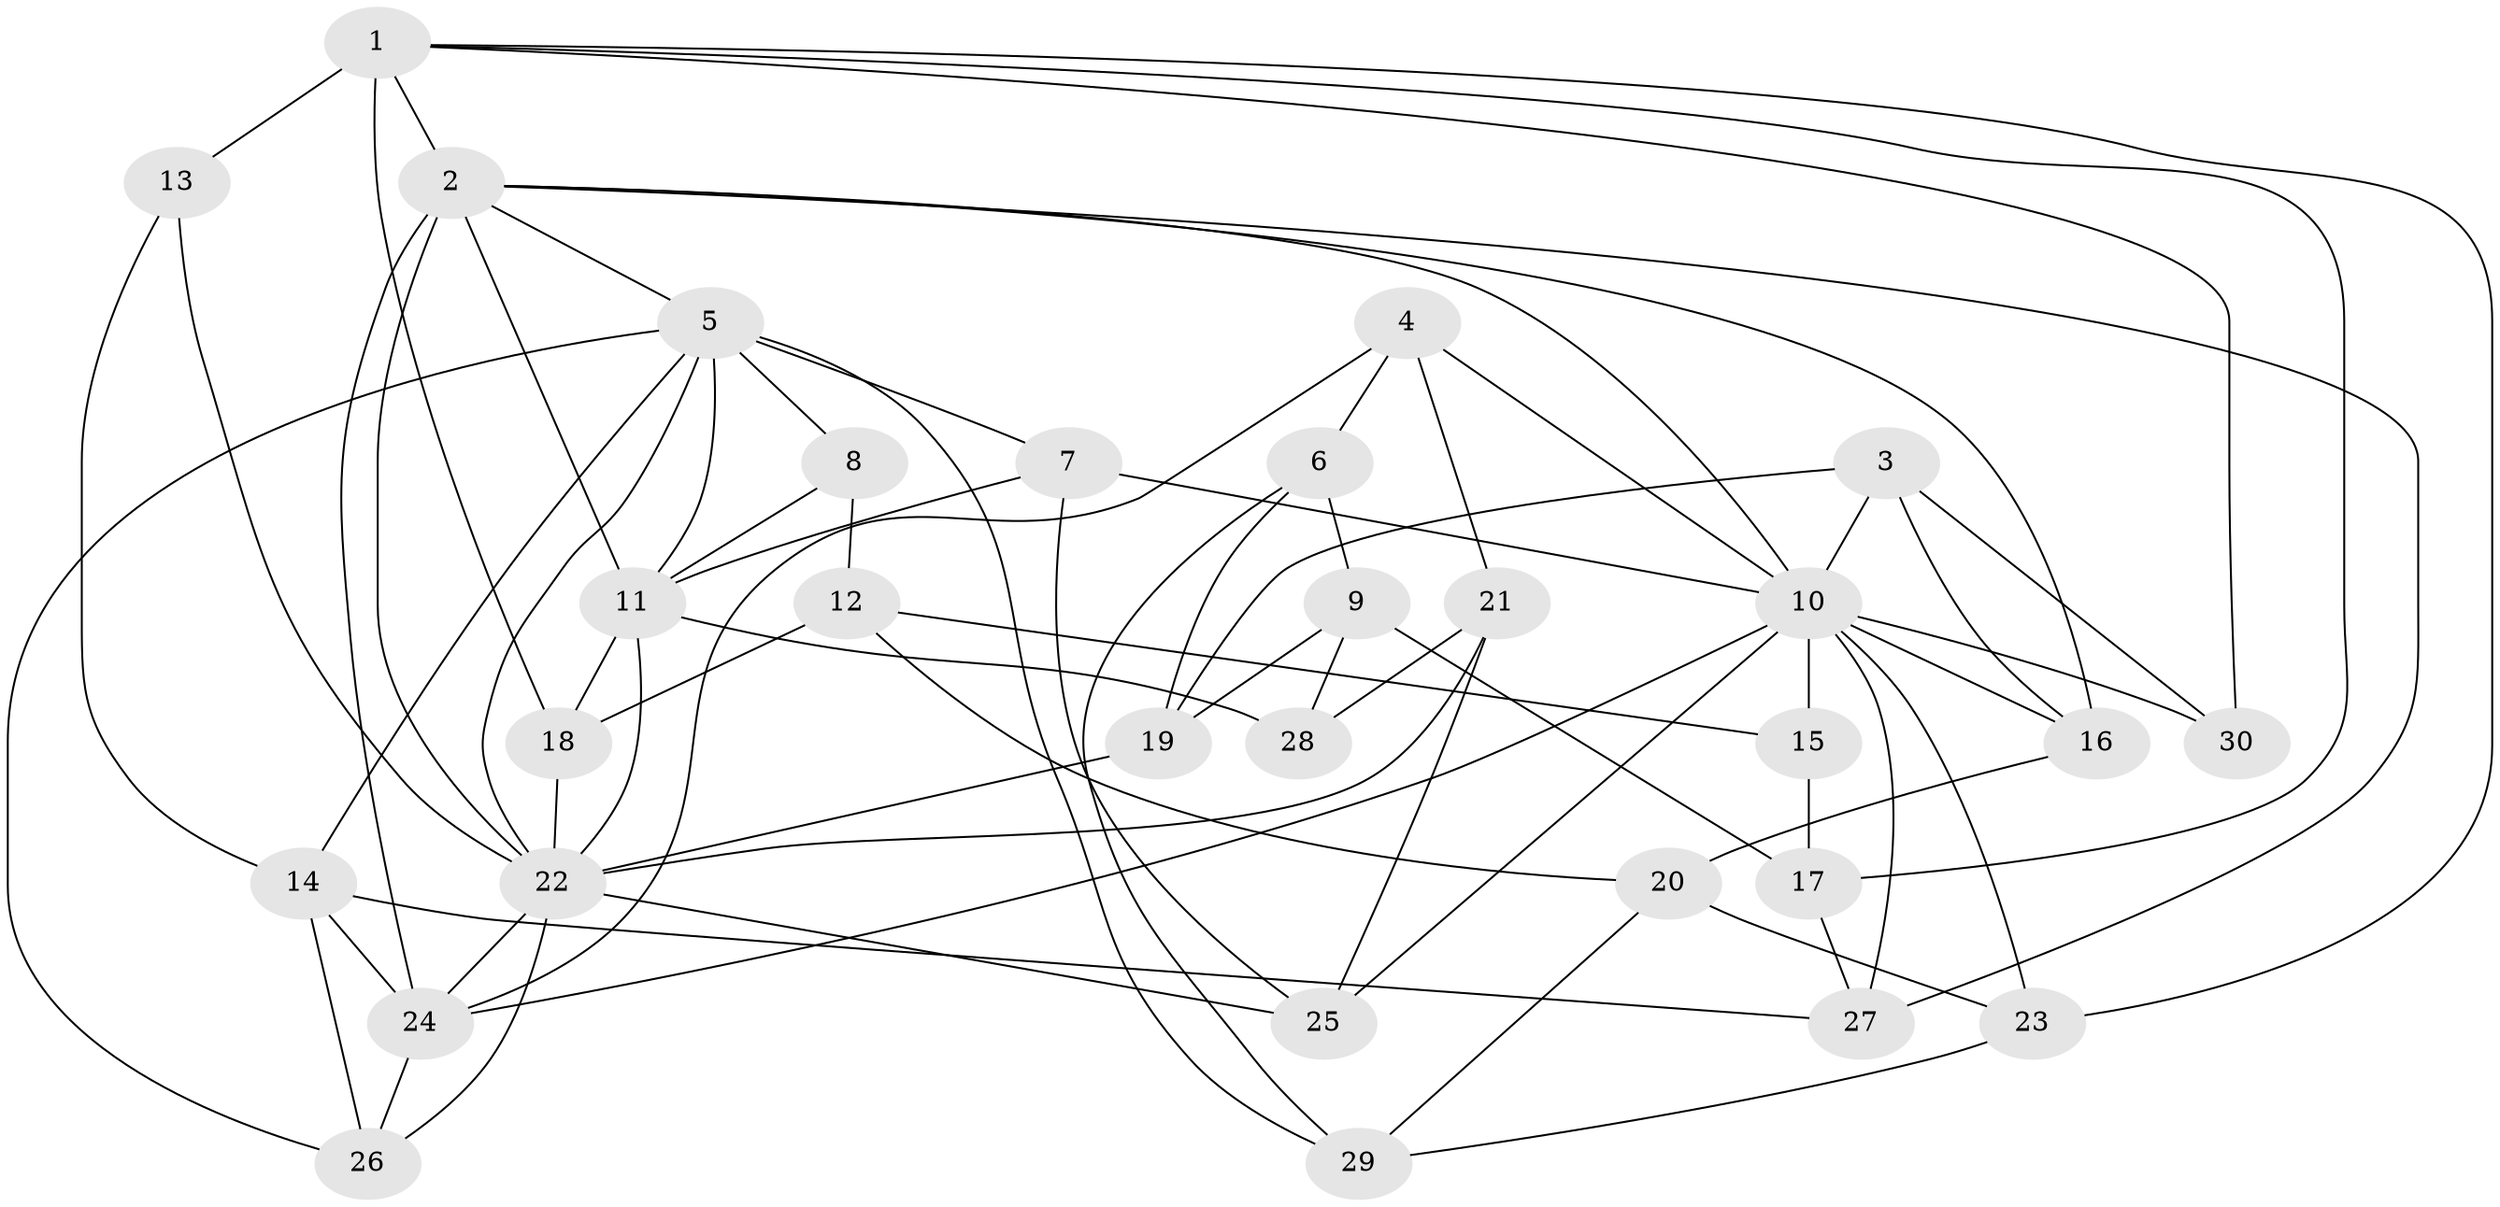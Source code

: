 // original degree distribution, {4: 1.0}
// Generated by graph-tools (version 1.1) at 2025/37/03/09/25 02:37:51]
// undirected, 30 vertices, 72 edges
graph export_dot {
graph [start="1"]
  node [color=gray90,style=filled];
  1;
  2;
  3;
  4;
  5;
  6;
  7;
  8;
  9;
  10;
  11;
  12;
  13;
  14;
  15;
  16;
  17;
  18;
  19;
  20;
  21;
  22;
  23;
  24;
  25;
  26;
  27;
  28;
  29;
  30;
  1 -- 2 [weight=1.0];
  1 -- 13 [weight=2.0];
  1 -- 17 [weight=1.0];
  1 -- 18 [weight=3.0];
  1 -- 23 [weight=1.0];
  1 -- 30 [weight=2.0];
  2 -- 5 [weight=1.0];
  2 -- 10 [weight=1.0];
  2 -- 11 [weight=3.0];
  2 -- 16 [weight=1.0];
  2 -- 22 [weight=1.0];
  2 -- 24 [weight=1.0];
  2 -- 27 [weight=1.0];
  3 -- 10 [weight=1.0];
  3 -- 16 [weight=1.0];
  3 -- 19 [weight=1.0];
  3 -- 30 [weight=1.0];
  4 -- 6 [weight=1.0];
  4 -- 10 [weight=1.0];
  4 -- 21 [weight=1.0];
  4 -- 24 [weight=1.0];
  5 -- 7 [weight=1.0];
  5 -- 8 [weight=2.0];
  5 -- 11 [weight=1.0];
  5 -- 14 [weight=2.0];
  5 -- 22 [weight=1.0];
  5 -- 26 [weight=1.0];
  5 -- 29 [weight=1.0];
  6 -- 9 [weight=1.0];
  6 -- 19 [weight=1.0];
  6 -- 29 [weight=1.0];
  7 -- 10 [weight=1.0];
  7 -- 11 [weight=1.0];
  7 -- 25 [weight=1.0];
  8 -- 11 [weight=1.0];
  8 -- 12 [weight=1.0];
  9 -- 17 [weight=1.0];
  9 -- 19 [weight=1.0];
  9 -- 28 [weight=1.0];
  10 -- 15 [weight=2.0];
  10 -- 16 [weight=1.0];
  10 -- 23 [weight=1.0];
  10 -- 24 [weight=1.0];
  10 -- 25 [weight=1.0];
  10 -- 27 [weight=1.0];
  10 -- 30 [weight=1.0];
  11 -- 18 [weight=1.0];
  11 -- 22 [weight=1.0];
  11 -- 28 [weight=2.0];
  12 -- 15 [weight=1.0];
  12 -- 18 [weight=1.0];
  12 -- 20 [weight=1.0];
  13 -- 14 [weight=1.0];
  13 -- 22 [weight=1.0];
  14 -- 24 [weight=1.0];
  14 -- 26 [weight=1.0];
  14 -- 27 [weight=1.0];
  15 -- 17 [weight=1.0];
  16 -- 20 [weight=1.0];
  17 -- 27 [weight=1.0];
  18 -- 22 [weight=1.0];
  19 -- 22 [weight=1.0];
  20 -- 23 [weight=1.0];
  20 -- 29 [weight=1.0];
  21 -- 22 [weight=1.0];
  21 -- 25 [weight=1.0];
  21 -- 28 [weight=1.0];
  22 -- 24 [weight=1.0];
  22 -- 25 [weight=1.0];
  22 -- 26 [weight=1.0];
  23 -- 29 [weight=1.0];
  24 -- 26 [weight=1.0];
}
